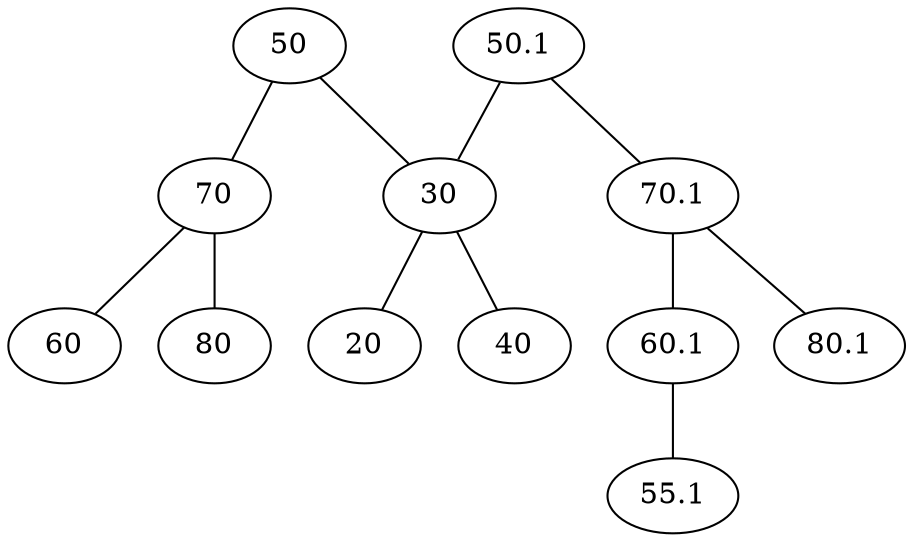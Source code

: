 graph G {
    50 -- {30,70}
    30 -- {20,40}
    70 -- {60,80}
    50.1 -- {30,70.1}
    70.1 -- {60.1, 80.1}
    60.1 -- {55.1}
}